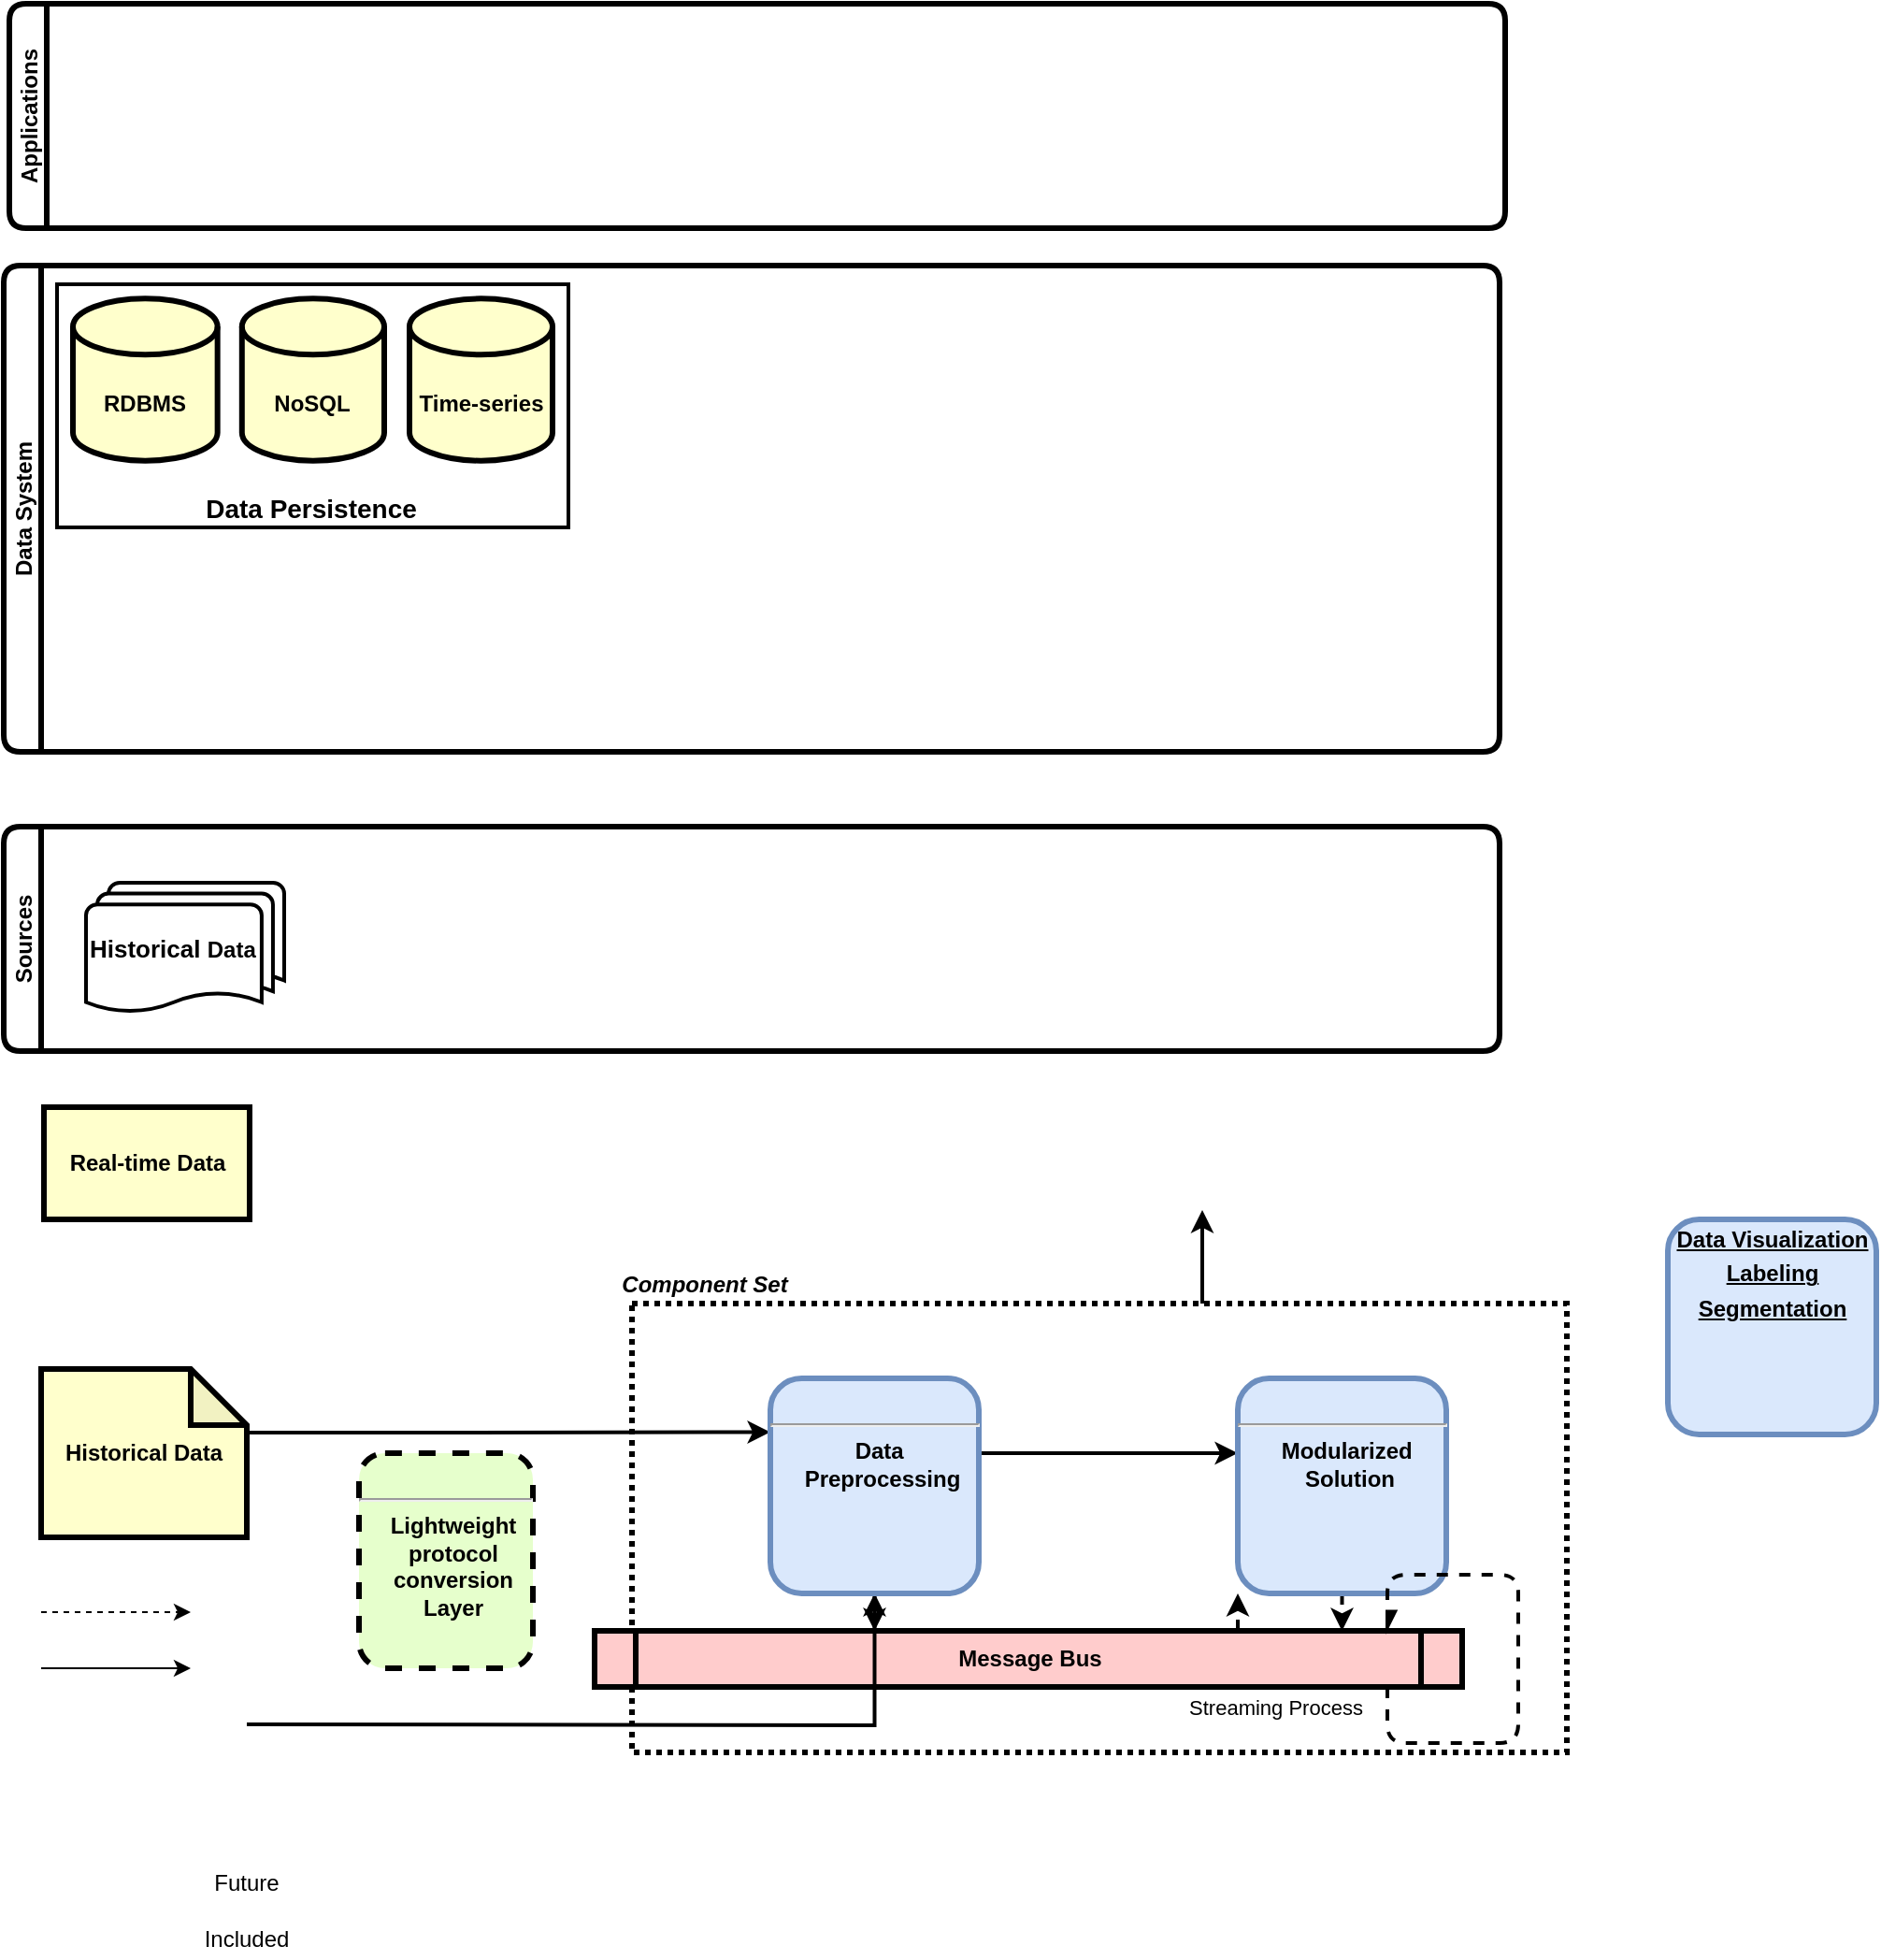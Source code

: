 <mxfile version="13.10.1" type="github">
  <diagram name="Page-1" id="c7558073-3199-34d8-9f00-42111426c3f3">
    <mxGraphModel dx="1422" dy="794" grid="1" gridSize="10" guides="1" tooltips="1" connect="1" arrows="1" fold="1" page="1" pageScale="1" pageWidth="826" pageHeight="1169" background="#ffffff" math="0" shadow="0">
      <root>
        <mxCell id="0" />
        <mxCell id="1" parent="0" />
        <mxCell id="Wp3fWdjh60ijozdMkYZD-96" style="edgeStyle=orthogonalEdgeStyle;rounded=1;sketch=0;jumpStyle=arc;orthogonalLoop=1;jettySize=auto;html=1;entryX=0.75;entryY=1;entryDx=0;entryDy=0;strokeWidth=2;exitX=0.81;exitY=0;exitDx=0;exitDy=0;exitPerimeter=0;" edge="1" parent="1">
          <mxGeometry relative="1" as="geometry">
            <mxPoint x="651" y="745" as="sourcePoint" />
            <mxPoint x="651" y="695" as="targetPoint" />
          </mxGeometry>
        </mxCell>
        <mxCell id="Wp3fWdjh60ijozdMkYZD-97" value="" style="rounded=0;whiteSpace=wrap;html=1;strokeWidth=3;dashed=1;gradientColor=#ffffff;dashPattern=1 1;" vertex="1" parent="1">
          <mxGeometry x="346" y="745" width="500" height="240" as="geometry" />
        </mxCell>
        <mxCell id="Wp3fWdjh60ijozdMkYZD-98" style="edgeStyle=orthogonalEdgeStyle;rounded=0;orthogonalLoop=1;jettySize=auto;html=1;strokeWidth=2;entryX=0;entryY=0.25;entryDx=0;entryDy=0;" edge="1" parent="1" target="Wp3fWdjh60ijozdMkYZD-107">
          <mxGeometry relative="1" as="geometry">
            <Array as="points">
              <mxPoint x="220" y="814" />
              <mxPoint x="220" y="814" />
            </Array>
            <mxPoint x="141.5" y="814" as="sourcePoint" />
          </mxGeometry>
        </mxCell>
        <mxCell id="Wp3fWdjh60ijozdMkYZD-99" value="Real-time Data" style="whiteSpace=wrap;align=center;verticalAlign=middle;fontStyle=1;strokeWidth=3;fillColor=#FFFFCC" vertex="1" parent="1">
          <mxGeometry x="31.5" y="640" width="110" height="60" as="geometry" />
        </mxCell>
        <mxCell id="Wp3fWdjh60ijozdMkYZD-100" value="&lt;p style=&quot;margin: 0px ; margin-top: 4px ; text-align: center ; text-decoration: underline&quot;&gt;&lt;strong&gt;&lt;br&gt;&lt;/strong&gt;&lt;/p&gt;&lt;hr&gt;&lt;p style=&quot;margin: 0px ; margin-left: 8px&quot;&gt;Lightweight&lt;/p&gt;&lt;p style=&quot;margin: 0px ; margin-left: 8px&quot;&gt;protocol&lt;/p&gt;&lt;p style=&quot;margin: 0px ; margin-left: 8px&quot;&gt;conversion&lt;/p&gt;&lt;p style=&quot;margin: 0px ; margin-left: 8px&quot;&gt;Layer&lt;/p&gt;&lt;p style=&quot;margin: 0px ; margin-left: 8px&quot;&gt;&lt;br&gt;&lt;/p&gt;" style="verticalAlign=middle;align=center;overflow=fill;fontSize=12;fontFamily=Helvetica;html=1;rounded=1;fontStyle=1;strokeWidth=3;fillColor=#E6FFCC;dashed=1;" vertex="1" parent="1">
          <mxGeometry x="200" y="825" width="93" height="115" as="geometry" />
        </mxCell>
        <mxCell id="Wp3fWdjh60ijozdMkYZD-101" style="edgeStyle=orthogonalEdgeStyle;rounded=1;orthogonalLoop=1;jettySize=auto;html=1;dashed=1;strokeWidth=2;" edge="1" parent="1" source="Wp3fWdjh60ijozdMkYZD-102" target="Wp3fWdjh60ijozdMkYZD-109">
          <mxGeometry relative="1" as="geometry">
            <Array as="points">
              <mxPoint x="690" y="820" />
              <mxPoint x="690" y="820" />
            </Array>
          </mxGeometry>
        </mxCell>
        <mxCell id="Wp3fWdjh60ijozdMkYZD-102" value="Message Bus" style="shape=process;whiteSpace=wrap;align=center;verticalAlign=middle;size=0.048;fontStyle=1;strokeWidth=3;fillColor=#FFCCCC;" vertex="1" parent="1">
          <mxGeometry x="326" y="920" width="464" height="30" as="geometry" />
        </mxCell>
        <mxCell id="Wp3fWdjh60ijozdMkYZD-103" style="edgeStyle=orthogonalEdgeStyle;rounded=0;orthogonalLoop=1;jettySize=auto;html=1;strokeWidth=2;" edge="1" parent="1" target="Wp3fWdjh60ijozdMkYZD-107">
          <mxGeometry relative="1" as="geometry">
            <mxPoint x="140" y="970" as="sourcePoint" />
          </mxGeometry>
        </mxCell>
        <mxCell id="Wp3fWdjh60ijozdMkYZD-104" value="&lt;b&gt;Historical Data&lt;/b&gt;" style="shape=note;whiteSpace=wrap;html=1;backgroundOutline=1;darkOpacity=0.05;strokeWidth=3;fillColor=#FFFFCC;" vertex="1" parent="1">
          <mxGeometry x="30" y="780" width="110" height="90" as="geometry" />
        </mxCell>
        <mxCell id="Wp3fWdjh60ijozdMkYZD-105" style="edgeStyle=orthogonalEdgeStyle;rounded=1;orthogonalLoop=1;jettySize=auto;html=1;strokeWidth=2;dashed=1;" edge="1" parent="1" source="Wp3fWdjh60ijozdMkYZD-107" target="Wp3fWdjh60ijozdMkYZD-102">
          <mxGeometry relative="1" as="geometry">
            <Array as="points">
              <mxPoint x="486" y="810" />
              <mxPoint x="486" y="810" />
            </Array>
          </mxGeometry>
        </mxCell>
        <mxCell id="Wp3fWdjh60ijozdMkYZD-106" style="edgeStyle=orthogonalEdgeStyle;rounded=1;orthogonalLoop=1;jettySize=auto;html=1;strokeWidth=2;" edge="1" parent="1" source="Wp3fWdjh60ijozdMkYZD-107" target="Wp3fWdjh60ijozdMkYZD-109">
          <mxGeometry relative="1" as="geometry">
            <Array as="points">
              <mxPoint x="650" y="825" />
              <mxPoint x="650" y="825" />
            </Array>
          </mxGeometry>
        </mxCell>
        <mxCell id="Wp3fWdjh60ijozdMkYZD-107" value="&lt;p style=&quot;margin: 0px ; margin-top: 4px ; text-align: center ; text-decoration: underline&quot;&gt;&lt;strong&gt;&lt;br&gt;&lt;/strong&gt;&lt;/p&gt;&lt;hr&gt;&lt;p style=&quot;margin: 0px ; margin-left: 8px&quot;&gt;Data&amp;nbsp;&lt;/p&gt;&lt;p style=&quot;margin: 0px ; margin-left: 8px&quot;&gt;Preprocessing&lt;/p&gt;" style="verticalAlign=middle;align=center;overflow=fill;fontSize=12;fontFamily=Helvetica;html=1;rounded=1;fontStyle=1;strokeWidth=3;fillColor=#dae8fc;strokeColor=#6c8ebf;" vertex="1" parent="1">
          <mxGeometry x="420" y="785" width="111.5" height="115" as="geometry" />
        </mxCell>
        <mxCell id="Wp3fWdjh60ijozdMkYZD-108" style="edgeStyle=orthogonalEdgeStyle;rounded=1;orthogonalLoop=1;jettySize=auto;html=1;strokeWidth=2;dashed=1;" edge="1" parent="1" source="Wp3fWdjh60ijozdMkYZD-109" target="Wp3fWdjh60ijozdMkYZD-102">
          <mxGeometry relative="1" as="geometry">
            <mxPoint x="670" y="930" as="targetPoint" />
            <Array as="points">
              <mxPoint x="730" y="830" />
              <mxPoint x="730" y="830" />
            </Array>
          </mxGeometry>
        </mxCell>
        <mxCell id="Wp3fWdjh60ijozdMkYZD-109" value="&lt;p style=&quot;margin: 0px ; margin-top: 4px ; text-align: center ; text-decoration: underline&quot;&gt;&lt;strong&gt;&lt;br&gt;&lt;/strong&gt;&lt;/p&gt;&lt;hr&gt;&lt;p style=&quot;margin: 0px ; margin-left: 8px&quot;&gt;Modularized&amp;nbsp;&lt;/p&gt;&lt;p style=&quot;margin: 0px ; margin-left: 8px&quot;&gt;Solution&lt;/p&gt;" style="verticalAlign=middle;align=center;overflow=fill;fontSize=12;fontFamily=Helvetica;html=1;rounded=1;fontStyle=1;strokeWidth=3;fillColor=#dae8fc;strokeColor=#6c8ebf;" vertex="1" parent="1">
          <mxGeometry x="670" y="785" width="111.5" height="115" as="geometry" />
        </mxCell>
        <mxCell id="Wp3fWdjh60ijozdMkYZD-115" value="&lt;b&gt;&lt;i&gt;Component Set&lt;/i&gt;&lt;/b&gt;" style="text;html=1;strokeColor=none;fillColor=none;align=center;verticalAlign=middle;whiteSpace=wrap;rounded=0;dashed=1;dashPattern=1 4;" vertex="1" parent="1">
          <mxGeometry x="330" y="725" width="110" height="20" as="geometry" />
        </mxCell>
        <mxCell id="Wp3fWdjh60ijozdMkYZD-116" value="&lt;p style=&quot;margin: 0px ; margin-top: 4px ; text-align: center ; text-decoration: underline&quot;&gt;Data Visualization&lt;/p&gt;&lt;p style=&quot;margin: 0px ; margin-top: 4px ; text-align: center ; text-decoration: underline&quot;&gt;Labeling&lt;/p&gt;&lt;p style=&quot;margin: 0px ; margin-top: 4px ; text-align: center ; text-decoration: underline&quot;&gt;Segmentation&lt;/p&gt;" style="verticalAlign=middle;align=center;overflow=fill;fontSize=12;fontFamily=Helvetica;html=1;rounded=1;fontStyle=1;strokeWidth=3;fillColor=#dae8fc;strokeColor=#6c8ebf;" vertex="1" parent="1">
          <mxGeometry x="900" y="700" width="111.5" height="115" as="geometry" />
        </mxCell>
        <mxCell id="Wp3fWdjh60ijozdMkYZD-117" value="" style="endArrow=classic;startArrow=classic;html=1;strokeWidth=2;strokeColor=none;" edge="1" parent="1" target="Wp3fWdjh60ijozdMkYZD-107">
          <mxGeometry width="50" height="50" relative="1" as="geometry">
            <mxPoint x="140" y="952.054" as="sourcePoint" />
            <mxPoint x="500" y="875" as="targetPoint" />
          </mxGeometry>
        </mxCell>
        <mxCell id="Wp3fWdjh60ijozdMkYZD-119" style="edgeStyle=orthogonalEdgeStyle;rounded=1;sketch=0;jumpStyle=arc;orthogonalLoop=1;jettySize=auto;html=1;endArrow=async;endFill=1;strokeWidth=2;dashed=1;" edge="1" parent="1">
          <mxGeometry relative="1" as="geometry">
            <mxPoint x="750" y="950" as="sourcePoint" />
            <mxPoint x="750" y="920" as="targetPoint" />
            <Array as="points">
              <mxPoint x="750" y="980" />
              <mxPoint x="820" y="980" />
              <mxPoint x="820" y="890" />
              <mxPoint x="750" y="890" />
            </Array>
          </mxGeometry>
        </mxCell>
        <mxCell id="Wp3fWdjh60ijozdMkYZD-120" value="Streaming Process" style="edgeLabel;html=1;align=center;verticalAlign=middle;resizable=0;points=[];" vertex="1" connectable="0" parent="Wp3fWdjh60ijozdMkYZD-119">
          <mxGeometry x="0.039" y="-2" relative="1" as="geometry">
            <mxPoint x="-132" y="31" as="offset" />
          </mxGeometry>
        </mxCell>
        <mxCell id="Wp3fWdjh60ijozdMkYZD-121" value="" style="group" vertex="1" connectable="0" parent="1">
          <mxGeometry x="30" y="900" width="130" height="50" as="geometry" />
        </mxCell>
        <mxCell id="Wp3fWdjh60ijozdMkYZD-122" value="" style="endArrow=classic;html=1;" edge="1" parent="Wp3fWdjh60ijozdMkYZD-121">
          <mxGeometry width="50" height="50" relative="1" as="geometry">
            <mxPoint y="40" as="sourcePoint" />
            <mxPoint x="80" y="40" as="targetPoint" />
          </mxGeometry>
        </mxCell>
        <mxCell id="Wp3fWdjh60ijozdMkYZD-123" value="" style="endArrow=classic;html=1;dashed=1;" edge="1" parent="Wp3fWdjh60ijozdMkYZD-121">
          <mxGeometry width="50" height="50" relative="1" as="geometry">
            <mxPoint y="10" as="sourcePoint" />
            <mxPoint x="80" y="10" as="targetPoint" />
          </mxGeometry>
        </mxCell>
        <mxCell id="Wp3fWdjh60ijozdMkYZD-124" value="Future" style="text;html=1;strokeColor=none;fillColor=none;align=center;verticalAlign=middle;whiteSpace=wrap;rounded=0;strokeWidth=2;" vertex="1" parent="Wp3fWdjh60ijozdMkYZD-121">
          <mxGeometry x="90" y="145" width="40" height="20" as="geometry" />
        </mxCell>
        <mxCell id="Wp3fWdjh60ijozdMkYZD-125" value="Included" style="text;html=1;strokeColor=none;fillColor=none;align=center;verticalAlign=middle;whiteSpace=wrap;rounded=0;" vertex="1" parent="Wp3fWdjh60ijozdMkYZD-121">
          <mxGeometry x="90" y="175" width="40" height="20" as="geometry" />
        </mxCell>
        <mxCell id="Wp3fWdjh60ijozdMkYZD-127" value="Applications" style="swimlane;startSize=20;horizontal=0;rounded=1;strokeWidth=3;" vertex="1" parent="1">
          <mxGeometry x="13" y="50" width="800" height="120" as="geometry" />
        </mxCell>
        <mxCell id="Wp3fWdjh60ijozdMkYZD-128" value="Data System" style="swimlane;startSize=20;horizontal=0;rounded=1;strokeWidth=3;" vertex="1" parent="1">
          <mxGeometry x="10" y="190" width="800" height="260" as="geometry" />
        </mxCell>
        <mxCell id="Wp3fWdjh60ijozdMkYZD-110" value="" style="group;" vertex="1" connectable="0" parent="Wp3fWdjh60ijozdMkYZD-128">
          <mxGeometry x="28.5" y="10" width="273.5" height="130" as="geometry" />
        </mxCell>
        <mxCell id="Wp3fWdjh60ijozdMkYZD-111" value="&lt;div style=&quot;text-align: justify&quot;&gt;&lt;br&gt;&lt;/div&gt;" style="rounded=0;whiteSpace=wrap;html=1;strokeWidth=2;" vertex="1" parent="Wp3fWdjh60ijozdMkYZD-110">
          <mxGeometry width="273.5" height="130" as="geometry" />
        </mxCell>
        <mxCell id="Wp3fWdjh60ijozdMkYZD-131" value="" style="group" vertex="1" connectable="0" parent="Wp3fWdjh60ijozdMkYZD-110">
          <mxGeometry x="8.5" y="7.67" width="256.5" height="86.67" as="geometry" />
        </mxCell>
        <mxCell id="Wp3fWdjh60ijozdMkYZD-112" value="&lt;b&gt;RDBMS&lt;/b&gt;" style="shape=cylinder3;whiteSpace=wrap;html=1;boundedLbl=1;backgroundOutline=1;size=15;strokeWidth=3;fillColor=#FFFFCC;" vertex="1" parent="Wp3fWdjh60ijozdMkYZD-131">
          <mxGeometry width="77.33" height="86.67" as="geometry" />
        </mxCell>
        <mxCell id="Wp3fWdjh60ijozdMkYZD-113" value="&lt;b&gt;NoSQL&lt;/b&gt;" style="shape=cylinder3;whiteSpace=wrap;html=1;boundedLbl=1;backgroundOutline=1;size=15;strokeWidth=3;fillColor=#FFFFCC;" vertex="1" parent="Wp3fWdjh60ijozdMkYZD-131">
          <mxGeometry x="90.4" width="76.1" height="86.67" as="geometry" />
        </mxCell>
        <mxCell id="Wp3fWdjh60ijozdMkYZD-114" value="&lt;b&gt;Time-series&lt;/b&gt;" style="shape=cylinder3;whiteSpace=wrap;html=1;boundedLbl=1;backgroundOutline=1;size=15;strokeWidth=3;fillColor=#FFFFCC;" vertex="1" parent="Wp3fWdjh60ijozdMkYZD-131">
          <mxGeometry x="180" width="76.5" height="86.67" as="geometry" />
        </mxCell>
        <mxCell id="Wp3fWdjh60ijozdMkYZD-132" value="&lt;b&gt;&lt;font style=&quot;font-size: 14px&quot;&gt;Data Persistence&lt;/font&gt;&lt;/b&gt;" style="text;html=1;fillColor=none;align=center;verticalAlign=middle;whiteSpace=wrap;rounded=0;" vertex="1" parent="Wp3fWdjh60ijozdMkYZD-110">
          <mxGeometry x="61.5" y="110" width="148.5" height="20" as="geometry" />
        </mxCell>
        <mxCell id="Wp3fWdjh60ijozdMkYZD-129" value="Sources" style="swimlane;startSize=20;horizontal=0;rounded=1;strokeWidth=3;" vertex="1" parent="1">
          <mxGeometry x="10" y="490" width="800" height="120" as="geometry" />
        </mxCell>
        <mxCell id="Wp3fWdjh60ijozdMkYZD-133" value="&lt;font style=&quot;font-size: 13px&quot;&gt;&lt;b&gt;Historical &lt;/b&gt;&lt;/font&gt;&lt;b&gt;Data&lt;/b&gt;" style="strokeWidth=2;html=1;shape=mxgraph.flowchart.multi-document;whiteSpace=wrap;rounded=1;align=left;" vertex="1" parent="Wp3fWdjh60ijozdMkYZD-129">
          <mxGeometry x="44" y="30" width="106" height="70" as="geometry" />
        </mxCell>
      </root>
    </mxGraphModel>
  </diagram>
</mxfile>
